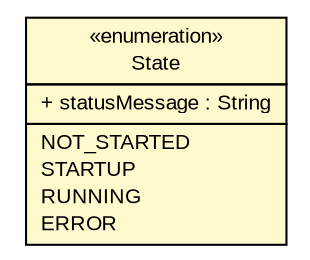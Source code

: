 #!/usr/local/bin/dot
#
# Class diagram 
# Generated by UMLGraph version R5_7_2-32-g40b5a6 (http://www.spinellis.gr/umlgraph/)
#

digraph G {
	edge [fontname="arial",fontsize=10,labelfontname="arial",labelfontsize=10];
	node [fontname="arial",fontsize=10,shape=plaintext];
	nodesep=0.25;
	ranksep=0.5;
	// dunGen.DunGen.State
	c144 [label=<<table title="dunGen.DunGen.State" border="0" cellborder="1" cellspacing="0" cellpadding="2" port="p" bgcolor="lemonChiffon" href="./DunGen.State.html" target="_parent">
		<tr><td><table border="0" cellspacing="0" cellpadding="1">
<tr><td align="center" balign="center"> &#171;enumeration&#187; </td></tr>
<tr><td align="center" balign="center"> State </td></tr>
		</table></td></tr>
		<tr><td><table border="0" cellspacing="0" cellpadding="1">
<tr><td align="left" balign="left"> + statusMessage : String </td></tr>
		</table></td></tr>
		<tr><td><table border="0" cellspacing="0" cellpadding="1">
<tr><td align="left" balign="left"> NOT_STARTED </td></tr>
<tr><td align="left" balign="left"> STARTUP </td></tr>
<tr><td align="left" balign="left"> RUNNING </td></tr>
<tr><td align="left" balign="left"> ERROR </td></tr>
		</table></td></tr>
		</table>>, URL="./DunGen.State.html", fontname="arial", fontcolor="black", fontsize=10.0];
}

